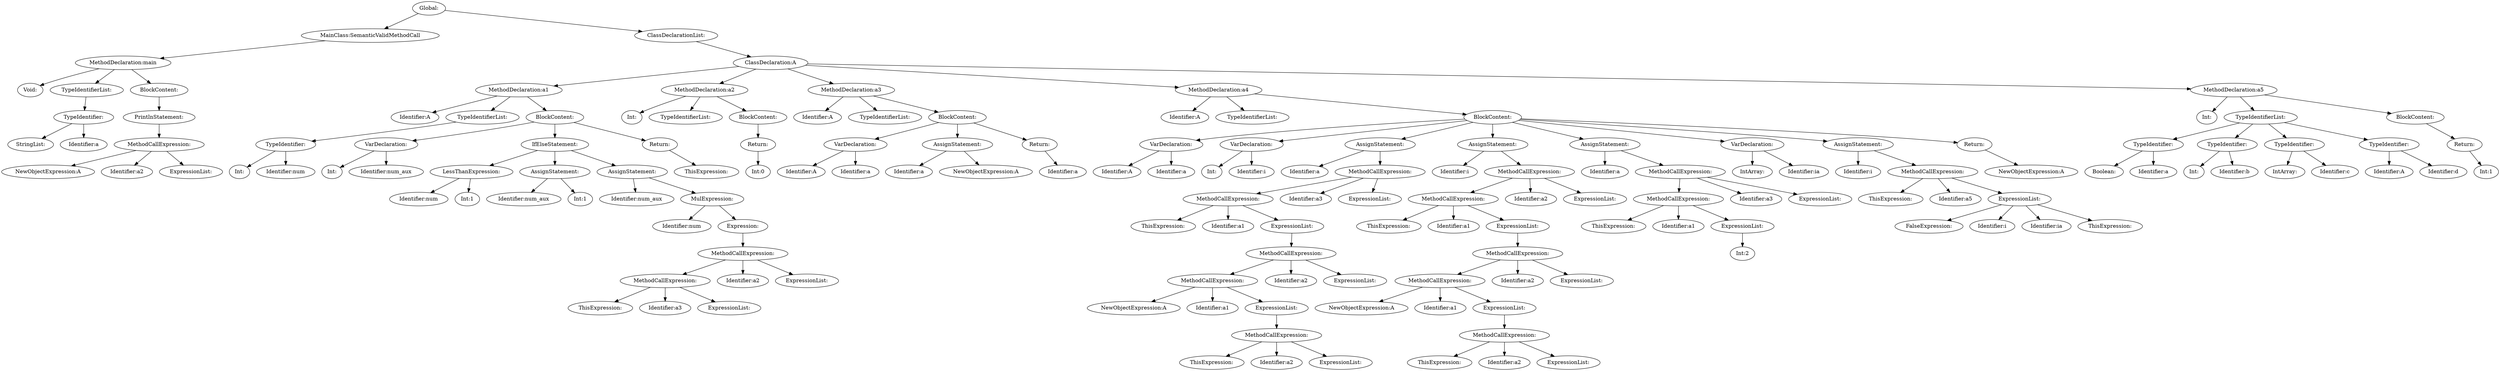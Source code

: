 digraph {
n0 [label="Global:"];
n1 [label="MainClass:SemanticValidMethodCall"];
n2 [label="MethodDeclaration:main"];
n3 [label="Void:"];
n2 -> n3
n4 [label="TypeIdentifierList:"];
n5 [label="TypeIdentifier:"];
n6 [label="StringList:"];
n5 -> n6
n7 [label="Identifier:a"];
n5 -> n7
n4 -> n5
n2 -> n4
n8 [label="BlockContent:"];
n9 [label="PrintlnStatement:"];
n10 [label="MethodCallExpression:"];
n11 [label="NewObjectExpression:A"];
n10 -> n11
n12 [label="Identifier:a2"];
n10 -> n12
n13 [label="ExpressionList:"];
n10 -> n13
n9 -> n10
n8 -> n9
n2 -> n8
n1 -> n2
n0 -> n1
n14 [label="ClassDeclarationList:"];
n15 [label="ClassDeclaration:A"];
n16 [label="MethodDeclaration:a1"];
n17 [label="Identifier:A"];
n16 -> n17
n18 [label="TypeIdentifierList:"];
n19 [label="TypeIdentifier:"];
n20 [label="Int:"];
n19 -> n20
n21 [label="Identifier:num"];
n19 -> n21
n18 -> n19
n16 -> n18
n22 [label="BlockContent:"];
n23 [label="VarDeclaration:"];
n24 [label="Int:"];
n23 -> n24
n25 [label="Identifier:num_aux"];
n23 -> n25
n22 -> n23
n26 [label="IfElseStatement:"];
n27 [label="LessThanExpression:"];
n28 [label="Identifier:num"];
n27 -> n28
n29 [label="Int:1"];
n27 -> n29
n26 -> n27
n30 [label="AssignStatement:"];
n31 [label="Identifier:num_aux"];
n30 -> n31
n32 [label="Int:1"];
n30 -> n32
n26 -> n30
n33 [label="AssignStatement:"];
n34 [label="Identifier:num_aux"];
n33 -> n34
n35 [label="MulExpression:"];
n36 [label="Identifier:num"];
n35 -> n36
n37 [label="Expression:"];
n38 [label="MethodCallExpression:"];
n39 [label="MethodCallExpression:"];
n40 [label="ThisExpression:"];
n39 -> n40
n41 [label="Identifier:a3"];
n39 -> n41
n42 [label="ExpressionList:"];
n39 -> n42
n38 -> n39
n43 [label="Identifier:a2"];
n38 -> n43
n44 [label="ExpressionList:"];
n38 -> n44
n37 -> n38
n35 -> n37
n33 -> n35
n26 -> n33
n22 -> n26
n45 [label="Return:"];
n46 [label="ThisExpression:"];
n45 -> n46
n22 -> n45
n16 -> n22
n15 -> n16
n47 [label="MethodDeclaration:a2"];
n48 [label="Int:"];
n47 -> n48
n49 [label="TypeIdentifierList:"];
n47 -> n49
n50 [label="BlockContent:"];
n51 [label="Return:"];
n52 [label="Int:0"];
n51 -> n52
n50 -> n51
n47 -> n50
n15 -> n47
n53 [label="MethodDeclaration:a3"];
n54 [label="Identifier:A"];
n53 -> n54
n55 [label="TypeIdentifierList:"];
n53 -> n55
n56 [label="BlockContent:"];
n57 [label="VarDeclaration:"];
n58 [label="Identifier:A"];
n57 -> n58
n59 [label="Identifier:a"];
n57 -> n59
n56 -> n57
n60 [label="AssignStatement:"];
n61 [label="Identifier:a"];
n60 -> n61
n62 [label="NewObjectExpression:A"];
n60 -> n62
n56 -> n60
n63 [label="Return:"];
n64 [label="Identifier:a"];
n63 -> n64
n56 -> n63
n53 -> n56
n15 -> n53
n65 [label="MethodDeclaration:a4"];
n66 [label="Identifier:A"];
n65 -> n66
n67 [label="TypeIdentifierList:"];
n65 -> n67
n68 [label="BlockContent:"];
n69 [label="VarDeclaration:"];
n70 [label="Identifier:A"];
n69 -> n70
n71 [label="Identifier:a"];
n69 -> n71
n68 -> n69
n72 [label="VarDeclaration:"];
n73 [label="Int:"];
n72 -> n73
n74 [label="Identifier:i"];
n72 -> n74
n68 -> n72
n75 [label="AssignStatement:"];
n76 [label="Identifier:a"];
n75 -> n76
n77 [label="MethodCallExpression:"];
n78 [label="MethodCallExpression:"];
n79 [label="ThisExpression:"];
n78 -> n79
n80 [label="Identifier:a1"];
n78 -> n80
n81 [label="ExpressionList:"];
n82 [label="MethodCallExpression:"];
n83 [label="MethodCallExpression:"];
n84 [label="NewObjectExpression:A"];
n83 -> n84
n85 [label="Identifier:a1"];
n83 -> n85
n86 [label="ExpressionList:"];
n87 [label="MethodCallExpression:"];
n88 [label="ThisExpression:"];
n87 -> n88
n89 [label="Identifier:a2"];
n87 -> n89
n90 [label="ExpressionList:"];
n87 -> n90
n86 -> n87
n83 -> n86
n82 -> n83
n91 [label="Identifier:a2"];
n82 -> n91
n92 [label="ExpressionList:"];
n82 -> n92
n81 -> n82
n78 -> n81
n77 -> n78
n93 [label="Identifier:a3"];
n77 -> n93
n94 [label="ExpressionList:"];
n77 -> n94
n75 -> n77
n68 -> n75
n95 [label="AssignStatement:"];
n96 [label="Identifier:i"];
n95 -> n96
n97 [label="MethodCallExpression:"];
n98 [label="MethodCallExpression:"];
n99 [label="ThisExpression:"];
n98 -> n99
n100 [label="Identifier:a1"];
n98 -> n100
n101 [label="ExpressionList:"];
n102 [label="MethodCallExpression:"];
n103 [label="MethodCallExpression:"];
n104 [label="NewObjectExpression:A"];
n103 -> n104
n105 [label="Identifier:a1"];
n103 -> n105
n106 [label="ExpressionList:"];
n107 [label="MethodCallExpression:"];
n108 [label="ThisExpression:"];
n107 -> n108
n109 [label="Identifier:a2"];
n107 -> n109
n110 [label="ExpressionList:"];
n107 -> n110
n106 -> n107
n103 -> n106
n102 -> n103
n111 [label="Identifier:a2"];
n102 -> n111
n112 [label="ExpressionList:"];
n102 -> n112
n101 -> n102
n98 -> n101
n97 -> n98
n113 [label="Identifier:a2"];
n97 -> n113
n114 [label="ExpressionList:"];
n97 -> n114
n95 -> n97
n68 -> n95
n115 [label="AssignStatement:"];
n116 [label="Identifier:a"];
n115 -> n116
n117 [label="MethodCallExpression:"];
n118 [label="MethodCallExpression:"];
n119 [label="ThisExpression:"];
n118 -> n119
n120 [label="Identifier:a1"];
n118 -> n120
n121 [label="ExpressionList:"];
n122 [label="Int:2"];
n121 -> n122
n118 -> n121
n117 -> n118
n123 [label="Identifier:a3"];
n117 -> n123
n124 [label="ExpressionList:"];
n117 -> n124
n115 -> n117
n68 -> n115
n125 [label="VarDeclaration:"];
n126 [label="IntArray:"];
n125 -> n126
n127 [label="Identifier:ia"];
n125 -> n127
n68 -> n125
n128 [label="AssignStatement:"];
n129 [label="Identifier:i"];
n128 -> n129
n130 [label="MethodCallExpression:"];
n131 [label="ThisExpression:"];
n130 -> n131
n132 [label="Identifier:a5"];
n130 -> n132
n133 [label="ExpressionList:"];
n134 [label="FalseExpression:"];
n133 -> n134
n135 [label="Identifier:i"];
n133 -> n135
n136 [label="Identifier:ia"];
n133 -> n136
n137 [label="ThisExpression:"];
n133 -> n137
n130 -> n133
n128 -> n130
n68 -> n128
n138 [label="Return:"];
n139 [label="NewObjectExpression:A"];
n138 -> n139
n68 -> n138
n65 -> n68
n15 -> n65
n140 [label="MethodDeclaration:a5"];
n141 [label="Int:"];
n140 -> n141
n142 [label="TypeIdentifierList:"];
n143 [label="TypeIdentifier:"];
n144 [label="Boolean:"];
n143 -> n144
n145 [label="Identifier:a"];
n143 -> n145
n142 -> n143
n146 [label="TypeIdentifier:"];
n147 [label="Int:"];
n146 -> n147
n148 [label="Identifier:b"];
n146 -> n148
n142 -> n146
n149 [label="TypeIdentifier:"];
n150 [label="IntArray:"];
n149 -> n150
n151 [label="Identifier:c"];
n149 -> n151
n142 -> n149
n152 [label="TypeIdentifier:"];
n153 [label="Identifier:A"];
n152 -> n153
n154 [label="Identifier:d"];
n152 -> n154
n142 -> n152
n140 -> n142
n155 [label="BlockContent:"];
n156 [label="Return:"];
n157 [label="Int:1"];
n156 -> n157
n155 -> n156
n140 -> n155
n15 -> n140
n14 -> n15
n0 -> n14
}

